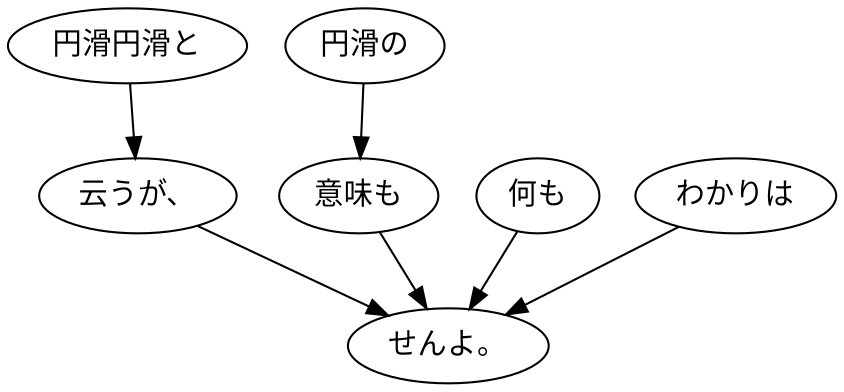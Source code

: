 digraph graph5457 {
	node0 [label="円滑円滑と"];
	node1 [label="云うが、"];
	node2 [label="円滑の"];
	node3 [label="意味も"];
	node4 [label="何も"];
	node5 [label="わかりは"];
	node6 [label="せんよ。"];
	node0 -> node1;
	node1 -> node6;
	node2 -> node3;
	node3 -> node6;
	node4 -> node6;
	node5 -> node6;
}
